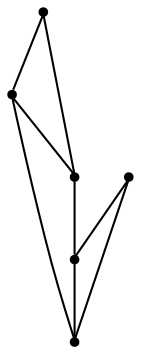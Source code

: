 graph {
  node [shape=point,comment="{\"directed\":false,\"doi\":\"10.1007/978-3-319-03841-4_14\",\"figure\":\"1 (2)\"}"]

  v0 [pos="763.3294761187923,679.2129846614421"]
  v1 [pos="709.1862725532139,679.4546216946171"]
  v2 [pos="690.6229066519178,762.5629926329353"]
  v3 [pos="636.1586555882144,824.2854846133382"]
  v4 [pos="545.6809046035464,679.6713319601596"]
  v5 [pos="618.3041264242568,679.6713319601596"]

  v0 -- v1 [id="-1",pos="763.3294761187923,679.2129846614421 709.1862725532139,679.4546216946171 709.1862725532139,679.4546216946171 709.1862725532139,679.4546216946171"]
  v4 -- v3 [id="-2",pos="545.6809046035464,679.6713319601596 636.1586555882144,824.2854846133382 636.1586555882144,824.2854846133382 636.1586555882144,824.2854846133382"]
  v4 -- v5 [id="-4",pos="545.6809046035464,679.6713319601596 618.3041264242568,679.6713319601596 618.3041264242568,679.6713319601596 618.3041264242568,679.6713319601596"]
  v5 -- v1 [id="-5",pos="618.3041264242568,679.6713319601596 709.1862725532139,679.4546216946171 709.1862725532139,679.4546216946171 709.1862725532139,679.4546216946171"]
  v3 -- v5 [id="-8",pos="636.1586555882144,824.2854846133382 618.3041264242568,679.6713319601596 618.3041264242568,679.6713319601596 618.3041264242568,679.6713319601596"]
  v2 -- v0 [id="-11",pos="690.6229066519178,762.5629926329353 763.3294761187923,679.2129846614421 763.3294761187923,679.2129846614421 763.3294761187923,679.2129846614421"]
  v1 -- v2 [id="-13",pos="709.1862725532139,679.4546216946171 690.6229066519178,762.5629926329353 690.6229066519178,762.5629926329353 690.6229066519178,762.5629926329353"]
  v2 -- v3 [id="-16",pos="690.6229066519178,762.5629926329353 636.1586555882144,824.2854846133382 636.1586555882144,824.2854846133382 636.1586555882144,824.2854846133382"]
}